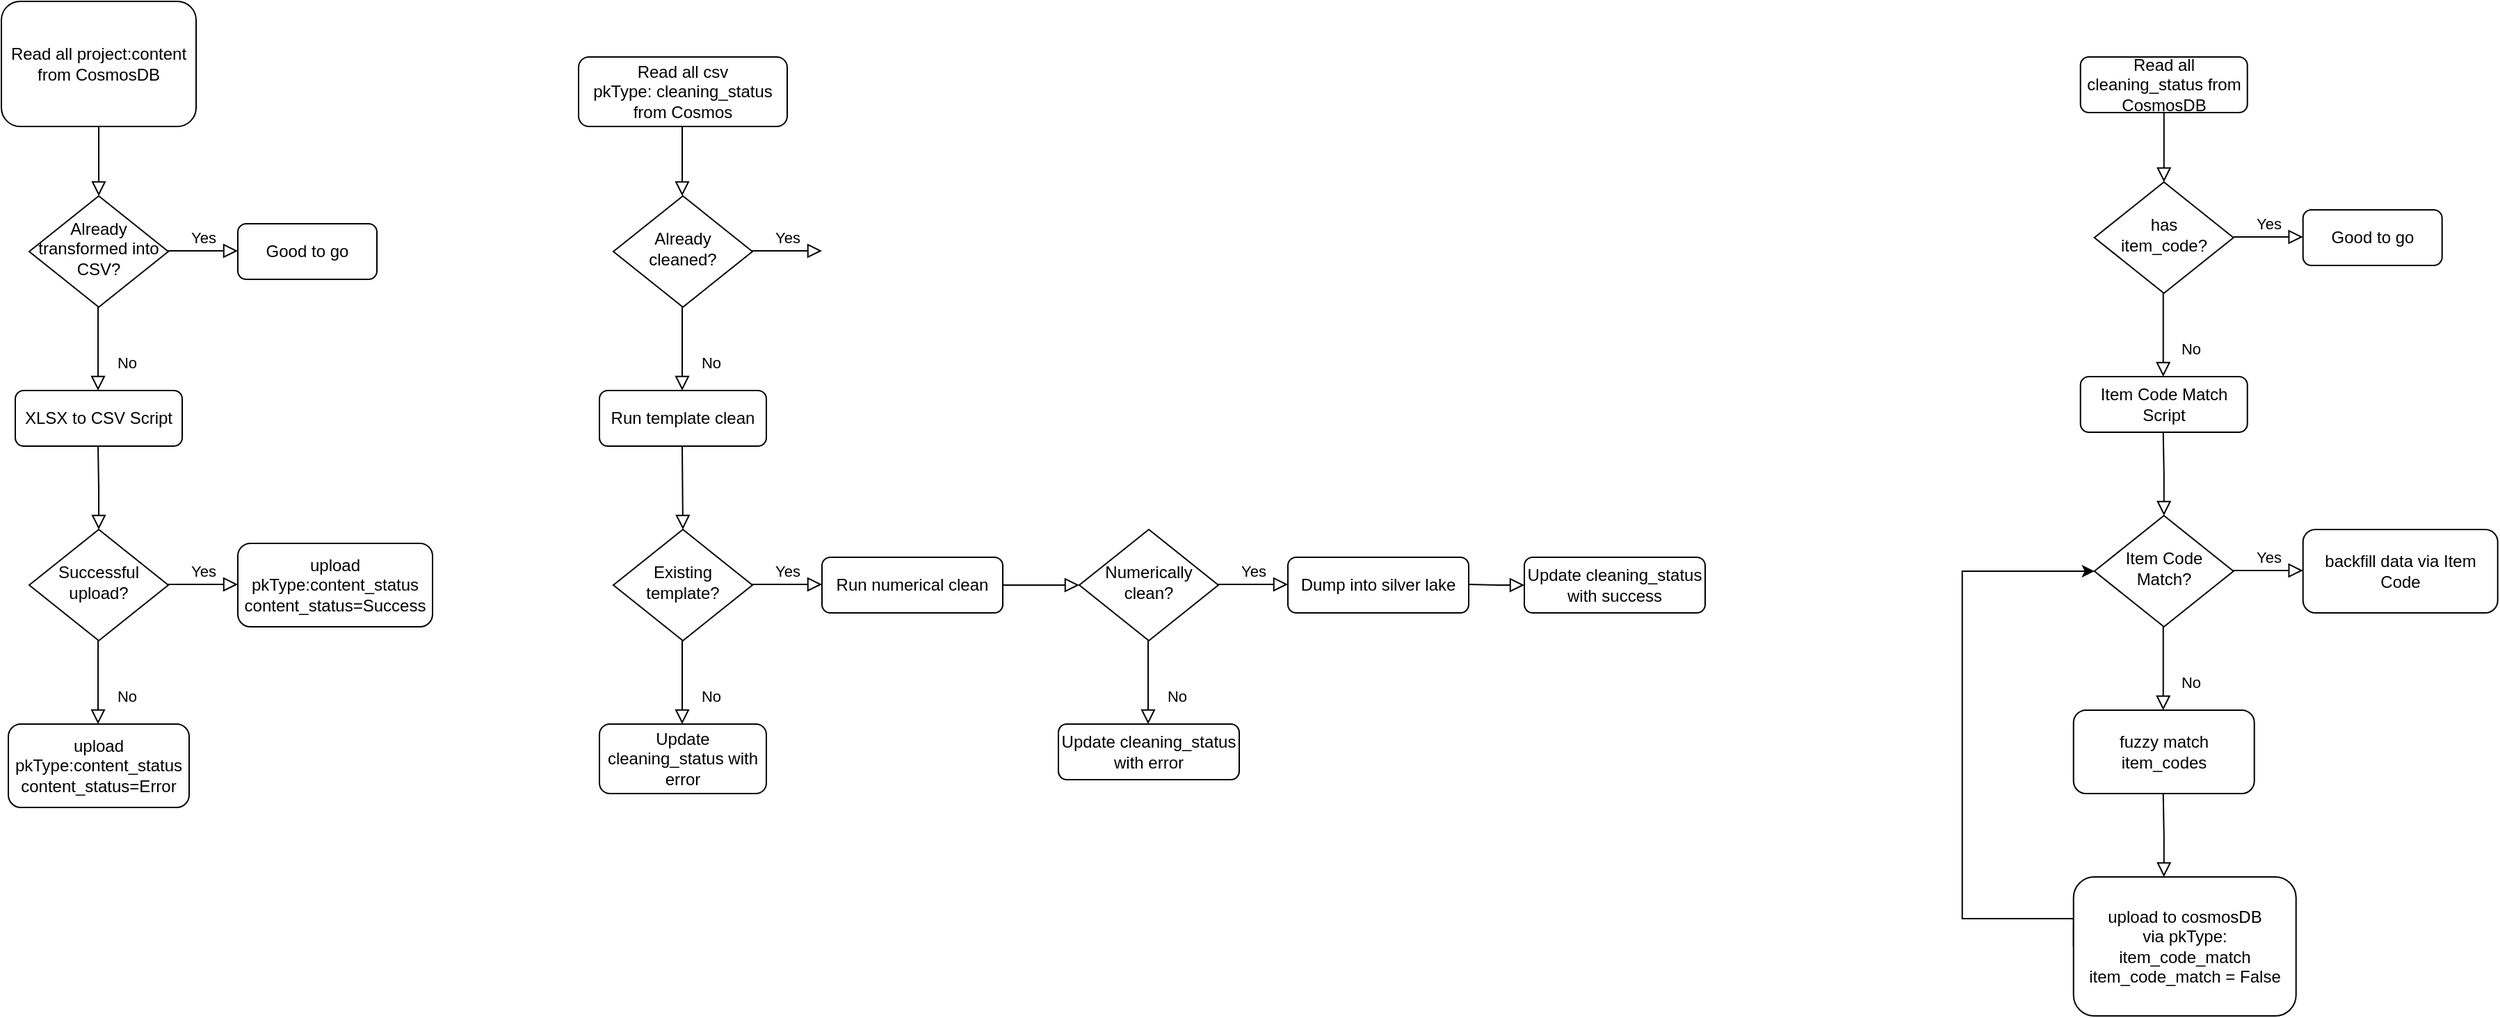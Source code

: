<mxfile version="26.1.1">
  <diagram id="C5RBs43oDa-KdzZeNtuy" name="Page-1">
    <mxGraphModel dx="1436" dy="681" grid="1" gridSize="10" guides="1" tooltips="1" connect="1" arrows="1" fold="1" page="1" pageScale="1" pageWidth="827" pageHeight="1169" math="0" shadow="0">
      <root>
        <mxCell id="WIyWlLk6GJQsqaUBKTNV-0" />
        <mxCell id="WIyWlLk6GJQsqaUBKTNV-1" parent="WIyWlLk6GJQsqaUBKTNV-0" />
        <mxCell id="bJA0hyxQSDtkD8YtruUl-0" value="" style="rounded=0;html=1;jettySize=auto;orthogonalLoop=1;fontSize=11;endArrow=block;endFill=0;endSize=8;strokeWidth=1;shadow=0;labelBackgroundColor=none;edgeStyle=orthogonalEdgeStyle;" parent="WIyWlLk6GJQsqaUBKTNV-1" source="bJA0hyxQSDtkD8YtruUl-1" edge="1">
          <mxGeometry relative="1" as="geometry">
            <mxPoint x="680" y="170" as="targetPoint" />
          </mxGeometry>
        </mxCell>
        <mxCell id="bJA0hyxQSDtkD8YtruUl-1" value="Read all project:content from CosmosDB" style="rounded=1;whiteSpace=wrap;html=1;fontSize=12;glass=0;strokeWidth=1;shadow=0;" parent="WIyWlLk6GJQsqaUBKTNV-1" vertex="1">
          <mxGeometry x="610" y="30" width="140" height="90" as="geometry" />
        </mxCell>
        <mxCell id="bJA0hyxQSDtkD8YtruUl-16" value="Already transformed into CSV?" style="rhombus;whiteSpace=wrap;html=1;shadow=0;fontFamily=Helvetica;fontSize=12;align=center;strokeWidth=1;spacing=6;spacingTop=-4;" parent="WIyWlLk6GJQsqaUBKTNV-1" vertex="1">
          <mxGeometry x="630" y="170" width="100" height="80" as="geometry" />
        </mxCell>
        <mxCell id="bJA0hyxQSDtkD8YtruUl-18" value="Yes" style="edgeStyle=orthogonalEdgeStyle;rounded=0;html=1;jettySize=auto;orthogonalLoop=1;fontSize=11;endArrow=block;endFill=0;endSize=8;strokeWidth=1;shadow=0;labelBackgroundColor=none;" parent="WIyWlLk6GJQsqaUBKTNV-1" edge="1">
          <mxGeometry y="10" relative="1" as="geometry">
            <mxPoint as="offset" />
            <mxPoint x="730" y="209.5" as="sourcePoint" />
            <mxPoint x="780" y="209.5" as="targetPoint" />
          </mxGeometry>
        </mxCell>
        <mxCell id="bJA0hyxQSDtkD8YtruUl-19" value="No" style="rounded=0;html=1;jettySize=auto;orthogonalLoop=1;fontSize=11;endArrow=block;endFill=0;endSize=8;strokeWidth=1;shadow=0;labelBackgroundColor=none;edgeStyle=orthogonalEdgeStyle;" parent="WIyWlLk6GJQsqaUBKTNV-1" edge="1">
          <mxGeometry x="0.333" y="20" relative="1" as="geometry">
            <mxPoint as="offset" />
            <mxPoint x="679.5" y="250" as="sourcePoint" />
            <mxPoint x="679.5" y="310" as="targetPoint" />
          </mxGeometry>
        </mxCell>
        <mxCell id="bJA0hyxQSDtkD8YtruUl-20" value="XLSX to CSV Script" style="rounded=1;whiteSpace=wrap;html=1;fontSize=12;glass=0;strokeWidth=1;shadow=0;" parent="WIyWlLk6GJQsqaUBKTNV-1" vertex="1">
          <mxGeometry x="620" y="310" width="120" height="40" as="geometry" />
        </mxCell>
        <mxCell id="bJA0hyxQSDtkD8YtruUl-21" value="Successful upload?" style="rhombus;whiteSpace=wrap;html=1;shadow=0;fontFamily=Helvetica;fontSize=12;align=center;strokeWidth=1;spacing=6;spacingTop=-4;" parent="WIyWlLk6GJQsqaUBKTNV-1" vertex="1">
          <mxGeometry x="630" y="410" width="100" height="80" as="geometry" />
        </mxCell>
        <mxCell id="bJA0hyxQSDtkD8YtruUl-23" value="Yes" style="edgeStyle=orthogonalEdgeStyle;rounded=0;html=1;jettySize=auto;orthogonalLoop=1;fontSize=11;endArrow=block;endFill=0;endSize=8;strokeWidth=1;shadow=0;labelBackgroundColor=none;" parent="WIyWlLk6GJQsqaUBKTNV-1" edge="1">
          <mxGeometry y="10" relative="1" as="geometry">
            <mxPoint as="offset" />
            <mxPoint x="730" y="449.5" as="sourcePoint" />
            <mxPoint x="780" y="449.5" as="targetPoint" />
          </mxGeometry>
        </mxCell>
        <mxCell id="bJA0hyxQSDtkD8YtruUl-24" value="No" style="rounded=0;html=1;jettySize=auto;orthogonalLoop=1;fontSize=11;endArrow=block;endFill=0;endSize=8;strokeWidth=1;shadow=0;labelBackgroundColor=none;edgeStyle=orthogonalEdgeStyle;" parent="WIyWlLk6GJQsqaUBKTNV-1" edge="1">
          <mxGeometry x="0.333" y="20" relative="1" as="geometry">
            <mxPoint as="offset" />
            <mxPoint x="679.5" y="490" as="sourcePoint" />
            <mxPoint x="679.5" y="550" as="targetPoint" />
          </mxGeometry>
        </mxCell>
        <mxCell id="bJA0hyxQSDtkD8YtruUl-25" value="upload pkType:content_status&lt;div&gt;content_status=Error&lt;/div&gt;" style="rounded=1;whiteSpace=wrap;html=1;fontSize=12;glass=0;strokeWidth=1;shadow=0;" parent="WIyWlLk6GJQsqaUBKTNV-1" vertex="1">
          <mxGeometry x="615" y="550" width="130" height="60" as="geometry" />
        </mxCell>
        <mxCell id="bJA0hyxQSDtkD8YtruUl-27" value="upload pkType:content_status&lt;div&gt;content_status=Success&lt;/div&gt;" style="rounded=1;whiteSpace=wrap;html=1;fontSize=12;glass=0;strokeWidth=1;shadow=0;" parent="WIyWlLk6GJQsqaUBKTNV-1" vertex="1">
          <mxGeometry x="780" y="420" width="140" height="60" as="geometry" />
        </mxCell>
        <mxCell id="bJA0hyxQSDtkD8YtruUl-29" value="Good to go" style="rounded=1;whiteSpace=wrap;html=1;fontSize=12;glass=0;strokeWidth=1;shadow=0;" parent="WIyWlLk6GJQsqaUBKTNV-1" vertex="1">
          <mxGeometry x="780" y="190" width="100" height="40" as="geometry" />
        </mxCell>
        <mxCell id="bJA0hyxQSDtkD8YtruUl-30" value="Read all csv&lt;div&gt;pkType: cleaning_status&lt;/div&gt;&lt;div&gt;from Cosmos&lt;/div&gt;" style="rounded=1;whiteSpace=wrap;html=1;fontSize=12;glass=0;strokeWidth=1;shadow=0;" parent="WIyWlLk6GJQsqaUBKTNV-1" vertex="1">
          <mxGeometry x="1025" y="70" width="150" height="50" as="geometry" />
        </mxCell>
        <mxCell id="bJA0hyxQSDtkD8YtruUl-31" value="" style="rounded=0;html=1;jettySize=auto;orthogonalLoop=1;fontSize=11;endArrow=block;endFill=0;endSize=8;strokeWidth=1;shadow=0;labelBackgroundColor=none;edgeStyle=orthogonalEdgeStyle;" parent="WIyWlLk6GJQsqaUBKTNV-1" edge="1">
          <mxGeometry relative="1" as="geometry">
            <mxPoint x="1099.5" y="120" as="sourcePoint" />
            <mxPoint x="1099.5" y="170" as="targetPoint" />
          </mxGeometry>
        </mxCell>
        <mxCell id="bJA0hyxQSDtkD8YtruUl-32" value="Already cleaned?" style="rhombus;whiteSpace=wrap;html=1;shadow=0;fontFamily=Helvetica;fontSize=12;align=center;strokeWidth=1;spacing=6;spacingTop=-4;" parent="WIyWlLk6GJQsqaUBKTNV-1" vertex="1">
          <mxGeometry x="1050" y="170" width="100" height="80" as="geometry" />
        </mxCell>
        <mxCell id="bJA0hyxQSDtkD8YtruUl-33" value="Yes" style="edgeStyle=orthogonalEdgeStyle;rounded=0;html=1;jettySize=auto;orthogonalLoop=1;fontSize=11;endArrow=block;endFill=0;endSize=8;strokeWidth=1;shadow=0;labelBackgroundColor=none;" parent="WIyWlLk6GJQsqaUBKTNV-1" edge="1">
          <mxGeometry y="10" relative="1" as="geometry">
            <mxPoint as="offset" />
            <mxPoint x="1150" y="209.5" as="sourcePoint" />
            <mxPoint x="1200" y="209.5" as="targetPoint" />
          </mxGeometry>
        </mxCell>
        <mxCell id="bJA0hyxQSDtkD8YtruUl-34" value="No" style="rounded=0;html=1;jettySize=auto;orthogonalLoop=1;fontSize=11;endArrow=block;endFill=0;endSize=8;strokeWidth=1;shadow=0;labelBackgroundColor=none;edgeStyle=orthogonalEdgeStyle;" parent="WIyWlLk6GJQsqaUBKTNV-1" edge="1">
          <mxGeometry x="0.333" y="20" relative="1" as="geometry">
            <mxPoint as="offset" />
            <mxPoint x="1099.5" y="250" as="sourcePoint" />
            <mxPoint x="1099.5" y="310" as="targetPoint" />
          </mxGeometry>
        </mxCell>
        <mxCell id="bJA0hyxQSDtkD8YtruUl-35" value="Run template clean" style="rounded=1;whiteSpace=wrap;html=1;fontSize=12;glass=0;strokeWidth=1;shadow=0;" parent="WIyWlLk6GJQsqaUBKTNV-1" vertex="1">
          <mxGeometry x="1040" y="310" width="120" height="40" as="geometry" />
        </mxCell>
        <mxCell id="bJA0hyxQSDtkD8YtruUl-36" value="Existing template?" style="rhombus;whiteSpace=wrap;html=1;shadow=0;fontFamily=Helvetica;fontSize=12;align=center;strokeWidth=1;spacing=6;spacingTop=-4;" parent="WIyWlLk6GJQsqaUBKTNV-1" vertex="1">
          <mxGeometry x="1050" y="410" width="100" height="80" as="geometry" />
        </mxCell>
        <mxCell id="bJA0hyxQSDtkD8YtruUl-38" value="Yes" style="edgeStyle=orthogonalEdgeStyle;rounded=0;html=1;jettySize=auto;orthogonalLoop=1;fontSize=11;endArrow=block;endFill=0;endSize=8;strokeWidth=1;shadow=0;labelBackgroundColor=none;" parent="WIyWlLk6GJQsqaUBKTNV-1" edge="1">
          <mxGeometry y="10" relative="1" as="geometry">
            <mxPoint as="offset" />
            <mxPoint x="1150" y="449.5" as="sourcePoint" />
            <mxPoint x="1200" y="449.5" as="targetPoint" />
          </mxGeometry>
        </mxCell>
        <mxCell id="bJA0hyxQSDtkD8YtruUl-39" value="No" style="rounded=0;html=1;jettySize=auto;orthogonalLoop=1;fontSize=11;endArrow=block;endFill=0;endSize=8;strokeWidth=1;shadow=0;labelBackgroundColor=none;edgeStyle=orthogonalEdgeStyle;" parent="WIyWlLk6GJQsqaUBKTNV-1" edge="1">
          <mxGeometry x="0.333" y="20" relative="1" as="geometry">
            <mxPoint as="offset" />
            <mxPoint x="1099.5" y="490" as="sourcePoint" />
            <mxPoint x="1099.5" y="550" as="targetPoint" />
          </mxGeometry>
        </mxCell>
        <mxCell id="bJA0hyxQSDtkD8YtruUl-40" value="Run numerical clean" style="rounded=1;whiteSpace=wrap;html=1;fontSize=12;glass=0;strokeWidth=1;shadow=0;" parent="WIyWlLk6GJQsqaUBKTNV-1" vertex="1">
          <mxGeometry x="1200" y="430" width="130" height="40" as="geometry" />
        </mxCell>
        <mxCell id="bJA0hyxQSDtkD8YtruUl-41" value="Update cleaning_status with error" style="rounded=1;whiteSpace=wrap;html=1;fontSize=12;glass=0;strokeWidth=1;shadow=0;" parent="WIyWlLk6GJQsqaUBKTNV-1" vertex="1">
          <mxGeometry x="1040" y="550" width="120" height="50" as="geometry" />
        </mxCell>
        <mxCell id="bJA0hyxQSDtkD8YtruUl-42" value="Numerically&lt;div&gt;clean?&lt;/div&gt;" style="rhombus;whiteSpace=wrap;html=1;shadow=0;fontFamily=Helvetica;fontSize=12;align=center;strokeWidth=1;spacing=6;spacingTop=-4;" parent="WIyWlLk6GJQsqaUBKTNV-1" vertex="1">
          <mxGeometry x="1385" y="410" width="100" height="80" as="geometry" />
        </mxCell>
        <mxCell id="bJA0hyxQSDtkD8YtruUl-44" value="" style="rounded=0;html=1;jettySize=auto;orthogonalLoop=1;fontSize=11;endArrow=block;endFill=0;endSize=8;strokeWidth=1;shadow=0;labelBackgroundColor=none;edgeStyle=orthogonalEdgeStyle;entryX=0.5;entryY=0;entryDx=0;entryDy=0;" parent="WIyWlLk6GJQsqaUBKTNV-1" target="bJA0hyxQSDtkD8YtruUl-36" edge="1">
          <mxGeometry relative="1" as="geometry">
            <mxPoint x="1099.5" y="350" as="sourcePoint" />
            <mxPoint x="1099.5" y="400" as="targetPoint" />
          </mxGeometry>
        </mxCell>
        <mxCell id="bJA0hyxQSDtkD8YtruUl-45" value="" style="rounded=0;html=1;jettySize=auto;orthogonalLoop=1;fontSize=11;endArrow=block;endFill=0;endSize=8;strokeWidth=1;shadow=0;labelBackgroundColor=none;edgeStyle=orthogonalEdgeStyle;entryX=0.5;entryY=0;entryDx=0;entryDy=0;" parent="WIyWlLk6GJQsqaUBKTNV-1" edge="1">
          <mxGeometry relative="1" as="geometry">
            <mxPoint x="679.5" y="350" as="sourcePoint" />
            <mxPoint x="680" y="410" as="targetPoint" />
          </mxGeometry>
        </mxCell>
        <mxCell id="bJA0hyxQSDtkD8YtruUl-46" value="" style="rounded=0;html=1;jettySize=auto;orthogonalLoop=1;fontSize=11;endArrow=block;endFill=0;endSize=8;strokeWidth=1;shadow=0;labelBackgroundColor=none;edgeStyle=orthogonalEdgeStyle;exitX=1;exitY=0.5;exitDx=0;exitDy=0;entryX=0;entryY=0.5;entryDx=0;entryDy=0;" parent="WIyWlLk6GJQsqaUBKTNV-1" source="bJA0hyxQSDtkD8YtruUl-40" target="bJA0hyxQSDtkD8YtruUl-42" edge="1">
          <mxGeometry relative="1" as="geometry">
            <mxPoint x="1370" y="360" as="sourcePoint" />
            <mxPoint x="1380" y="450" as="targetPoint" />
          </mxGeometry>
        </mxCell>
        <mxCell id="bJA0hyxQSDtkD8YtruUl-47" value="Yes" style="edgeStyle=orthogonalEdgeStyle;rounded=0;html=1;jettySize=auto;orthogonalLoop=1;fontSize=11;endArrow=block;endFill=0;endSize=8;strokeWidth=1;shadow=0;labelBackgroundColor=none;" parent="WIyWlLk6GJQsqaUBKTNV-1" edge="1">
          <mxGeometry y="10" relative="1" as="geometry">
            <mxPoint as="offset" />
            <mxPoint x="1485" y="449.5" as="sourcePoint" />
            <mxPoint x="1535" y="449.5" as="targetPoint" />
          </mxGeometry>
        </mxCell>
        <mxCell id="bJA0hyxQSDtkD8YtruUl-48" value="No" style="rounded=0;html=1;jettySize=auto;orthogonalLoop=1;fontSize=11;endArrow=block;endFill=0;endSize=8;strokeWidth=1;shadow=0;labelBackgroundColor=none;edgeStyle=orthogonalEdgeStyle;" parent="WIyWlLk6GJQsqaUBKTNV-1" edge="1">
          <mxGeometry x="0.333" y="20" relative="1" as="geometry">
            <mxPoint as="offset" />
            <mxPoint x="1434.5" y="490" as="sourcePoint" />
            <mxPoint x="1434.5" y="550" as="targetPoint" />
          </mxGeometry>
        </mxCell>
        <mxCell id="bJA0hyxQSDtkD8YtruUl-49" value="Update cleaning_status with error" style="rounded=1;whiteSpace=wrap;html=1;fontSize=12;glass=0;strokeWidth=1;shadow=0;" parent="WIyWlLk6GJQsqaUBKTNV-1" vertex="1">
          <mxGeometry x="1370" y="550" width="130" height="40" as="geometry" />
        </mxCell>
        <mxCell id="bJA0hyxQSDtkD8YtruUl-50" value="Dump into silver lake" style="rounded=1;whiteSpace=wrap;html=1;fontSize=12;glass=0;strokeWidth=1;shadow=0;" parent="WIyWlLk6GJQsqaUBKTNV-1" vertex="1">
          <mxGeometry x="1535" y="430" width="130" height="40" as="geometry" />
        </mxCell>
        <mxCell id="bJA0hyxQSDtkD8YtruUl-52" value="" style="rounded=0;html=1;jettySize=auto;orthogonalLoop=1;fontSize=11;endArrow=block;endFill=0;endSize=8;strokeWidth=1;shadow=0;labelBackgroundColor=none;edgeStyle=orthogonalEdgeStyle;exitX=1;exitY=0.5;exitDx=0;exitDy=0;" parent="WIyWlLk6GJQsqaUBKTNV-1" edge="1">
          <mxGeometry relative="1" as="geometry">
            <mxPoint x="1665" y="449.5" as="sourcePoint" />
            <mxPoint x="1705" y="450" as="targetPoint" />
          </mxGeometry>
        </mxCell>
        <mxCell id="bJA0hyxQSDtkD8YtruUl-53" value="Update cleaning_status with success" style="rounded=1;whiteSpace=wrap;html=1;fontSize=12;glass=0;strokeWidth=1;shadow=0;" parent="WIyWlLk6GJQsqaUBKTNV-1" vertex="1">
          <mxGeometry x="1705" y="430" width="130" height="40" as="geometry" />
        </mxCell>
        <mxCell id="bJA0hyxQSDtkD8YtruUl-54" value="" style="rounded=0;html=1;jettySize=auto;orthogonalLoop=1;fontSize=11;endArrow=block;endFill=0;endSize=8;strokeWidth=1;shadow=0;labelBackgroundColor=none;edgeStyle=orthogonalEdgeStyle;" parent="WIyWlLk6GJQsqaUBKTNV-1" source="bJA0hyxQSDtkD8YtruUl-55" edge="1">
          <mxGeometry relative="1" as="geometry">
            <mxPoint x="2164.86" y="160" as="targetPoint" />
          </mxGeometry>
        </mxCell>
        <mxCell id="bJA0hyxQSDtkD8YtruUl-55" value="Read all cleaning_status from CosmosDB" style="rounded=1;whiteSpace=wrap;html=1;fontSize=12;glass=0;strokeWidth=1;shadow=0;" parent="WIyWlLk6GJQsqaUBKTNV-1" vertex="1">
          <mxGeometry x="2104.86" y="70" width="120" height="40" as="geometry" />
        </mxCell>
        <mxCell id="bJA0hyxQSDtkD8YtruUl-56" value="has &lt;br&gt;item_code?" style="rhombus;whiteSpace=wrap;html=1;shadow=0;fontFamily=Helvetica;fontSize=12;align=center;strokeWidth=1;spacing=6;spacingTop=-4;" parent="WIyWlLk6GJQsqaUBKTNV-1" vertex="1">
          <mxGeometry x="2114.86" y="160" width="100" height="80" as="geometry" />
        </mxCell>
        <mxCell id="bJA0hyxQSDtkD8YtruUl-57" value="Yes" style="edgeStyle=orthogonalEdgeStyle;rounded=0;html=1;jettySize=auto;orthogonalLoop=1;fontSize=11;endArrow=block;endFill=0;endSize=8;strokeWidth=1;shadow=0;labelBackgroundColor=none;" parent="WIyWlLk6GJQsqaUBKTNV-1" edge="1">
          <mxGeometry y="10" relative="1" as="geometry">
            <mxPoint as="offset" />
            <mxPoint x="2214.86" y="199.5" as="sourcePoint" />
            <mxPoint x="2264.86" y="199.5" as="targetPoint" />
          </mxGeometry>
        </mxCell>
        <mxCell id="bJA0hyxQSDtkD8YtruUl-58" value="No" style="rounded=0;html=1;jettySize=auto;orthogonalLoop=1;fontSize=11;endArrow=block;endFill=0;endSize=8;strokeWidth=1;shadow=0;labelBackgroundColor=none;edgeStyle=orthogonalEdgeStyle;" parent="WIyWlLk6GJQsqaUBKTNV-1" edge="1">
          <mxGeometry x="0.333" y="20" relative="1" as="geometry">
            <mxPoint as="offset" />
            <mxPoint x="2164.36" y="240" as="sourcePoint" />
            <mxPoint x="2164.36" y="300" as="targetPoint" />
          </mxGeometry>
        </mxCell>
        <mxCell id="bJA0hyxQSDtkD8YtruUl-59" value="Item Code Match&lt;br&gt;Script" style="rounded=1;whiteSpace=wrap;html=1;fontSize=12;glass=0;strokeWidth=1;shadow=0;" parent="WIyWlLk6GJQsqaUBKTNV-1" vertex="1">
          <mxGeometry x="2104.86" y="300" width="120" height="40" as="geometry" />
        </mxCell>
        <mxCell id="bJA0hyxQSDtkD8YtruUl-60" value="Item Code Match?" style="rhombus;whiteSpace=wrap;html=1;shadow=0;fontFamily=Helvetica;fontSize=12;align=center;strokeWidth=1;spacing=6;spacingTop=-4;" parent="WIyWlLk6GJQsqaUBKTNV-1" vertex="1">
          <mxGeometry x="2114.86" y="400" width="100" height="80" as="geometry" />
        </mxCell>
        <mxCell id="bJA0hyxQSDtkD8YtruUl-61" value="Yes" style="edgeStyle=orthogonalEdgeStyle;rounded=0;html=1;jettySize=auto;orthogonalLoop=1;fontSize=11;endArrow=block;endFill=0;endSize=8;strokeWidth=1;shadow=0;labelBackgroundColor=none;" parent="WIyWlLk6GJQsqaUBKTNV-1" edge="1">
          <mxGeometry y="10" relative="1" as="geometry">
            <mxPoint as="offset" />
            <mxPoint x="2214.86" y="439.5" as="sourcePoint" />
            <mxPoint x="2264.86" y="439.5" as="targetPoint" />
          </mxGeometry>
        </mxCell>
        <mxCell id="bJA0hyxQSDtkD8YtruUl-62" value="No" style="rounded=0;html=1;jettySize=auto;orthogonalLoop=1;fontSize=11;endArrow=block;endFill=0;endSize=8;strokeWidth=1;shadow=0;labelBackgroundColor=none;edgeStyle=orthogonalEdgeStyle;" parent="WIyWlLk6GJQsqaUBKTNV-1" edge="1">
          <mxGeometry x="0.333" y="20" relative="1" as="geometry">
            <mxPoint as="offset" />
            <mxPoint x="2164.36" y="480" as="sourcePoint" />
            <mxPoint x="2164.36" y="540" as="targetPoint" />
          </mxGeometry>
        </mxCell>
        <mxCell id="bJA0hyxQSDtkD8YtruUl-63" value="fuzzy match item_codes" style="rounded=1;whiteSpace=wrap;html=1;fontSize=12;glass=0;strokeWidth=1;shadow=0;" parent="WIyWlLk6GJQsqaUBKTNV-1" vertex="1">
          <mxGeometry x="2099.86" y="540" width="130" height="60" as="geometry" />
        </mxCell>
        <mxCell id="bJA0hyxQSDtkD8YtruUl-64" value="backfill data via Item Code" style="rounded=1;whiteSpace=wrap;html=1;fontSize=12;glass=0;strokeWidth=1;shadow=0;" parent="WIyWlLk6GJQsqaUBKTNV-1" vertex="1">
          <mxGeometry x="2264.86" y="410" width="140" height="60" as="geometry" />
        </mxCell>
        <mxCell id="bJA0hyxQSDtkD8YtruUl-65" value="Good to go" style="rounded=1;whiteSpace=wrap;html=1;fontSize=12;glass=0;strokeWidth=1;shadow=0;" parent="WIyWlLk6GJQsqaUBKTNV-1" vertex="1">
          <mxGeometry x="2264.86" y="180" width="100" height="40" as="geometry" />
        </mxCell>
        <mxCell id="bJA0hyxQSDtkD8YtruUl-66" value="" style="rounded=0;html=1;jettySize=auto;orthogonalLoop=1;fontSize=11;endArrow=block;endFill=0;endSize=8;strokeWidth=1;shadow=0;labelBackgroundColor=none;edgeStyle=orthogonalEdgeStyle;entryX=0.5;entryY=0;entryDx=0;entryDy=0;" parent="WIyWlLk6GJQsqaUBKTNV-1" edge="1">
          <mxGeometry relative="1" as="geometry">
            <mxPoint x="2164.36" y="340" as="sourcePoint" />
            <mxPoint x="2164.86" y="400" as="targetPoint" />
          </mxGeometry>
        </mxCell>
        <mxCell id="bJA0hyxQSDtkD8YtruUl-67" value="" style="rounded=0;html=1;jettySize=auto;orthogonalLoop=1;fontSize=11;endArrow=block;endFill=0;endSize=8;strokeWidth=1;shadow=0;labelBackgroundColor=none;edgeStyle=orthogonalEdgeStyle;entryX=0.5;entryY=0;entryDx=0;entryDy=0;" parent="WIyWlLk6GJQsqaUBKTNV-1" edge="1">
          <mxGeometry relative="1" as="geometry">
            <mxPoint x="2164.36" y="600" as="sourcePoint" />
            <mxPoint x="2164.86" y="660" as="targetPoint" />
          </mxGeometry>
        </mxCell>
        <mxCell id="bJA0hyxQSDtkD8YtruUl-70" style="edgeStyle=orthogonalEdgeStyle;rounded=0;orthogonalLoop=1;jettySize=auto;html=1;exitX=0;exitY=0.5;exitDx=0;exitDy=0;entryX=0;entryY=0.5;entryDx=0;entryDy=0;" parent="WIyWlLk6GJQsqaUBKTNV-1" source="bJA0hyxQSDtkD8YtruUl-68" target="bJA0hyxQSDtkD8YtruUl-60" edge="1">
          <mxGeometry relative="1" as="geometry">
            <Array as="points">
              <mxPoint x="2019.86" y="690" />
              <mxPoint x="2019.86" y="440" />
            </Array>
          </mxGeometry>
        </mxCell>
        <mxCell id="bJA0hyxQSDtkD8YtruUl-68" value="upload to cosmosDB&lt;div&gt;via pkType: item_code_match&lt;/div&gt;&lt;div&gt;item_code_match = False&lt;/div&gt;" style="rounded=1;whiteSpace=wrap;html=1;fontSize=12;glass=0;strokeWidth=1;shadow=0;" parent="WIyWlLk6GJQsqaUBKTNV-1" vertex="1">
          <mxGeometry x="2099.86" y="660" width="160" height="100" as="geometry" />
        </mxCell>
      </root>
    </mxGraphModel>
  </diagram>
</mxfile>
